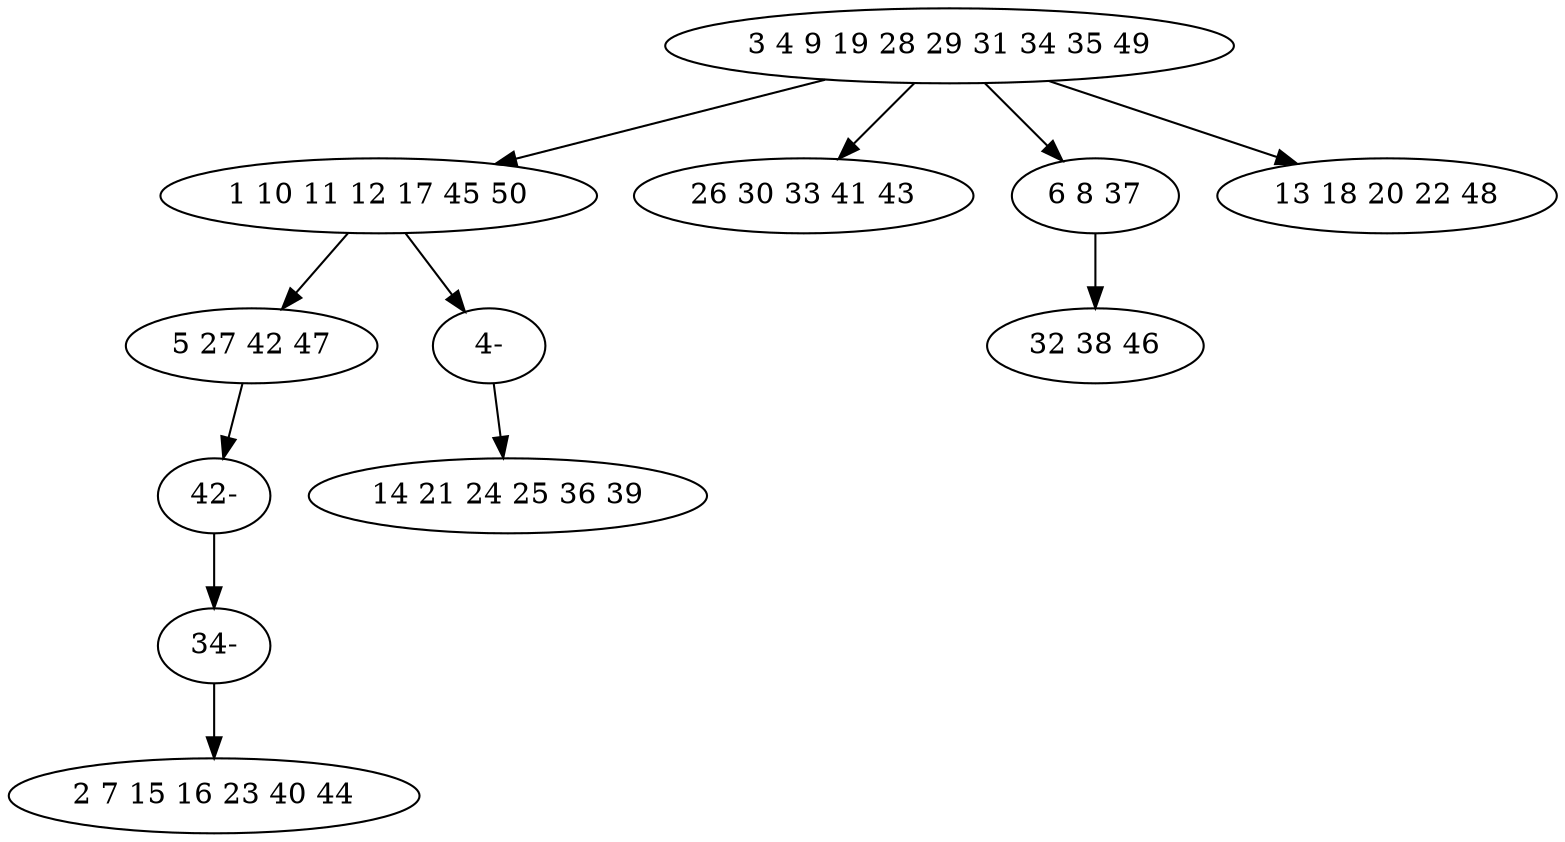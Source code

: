 digraph true_tree {
	"0" -> "1"
	"0" -> "2"
	"0" -> "3"
	"3" -> "4"
	"1" -> "5"
	"5" -> "9"
	"0" -> "7"
	"1" -> "11"
	"9" -> "10"
	"10" -> "6"
	"11" -> "8"
	"0" [label="3 4 9 19 28 29 31 34 35 49"];
	"1" [label="1 10 11 12 17 45 50"];
	"2" [label="26 30 33 41 43"];
	"3" [label="6 8 37"];
	"4" [label="32 38 46"];
	"5" [label="5 27 42 47"];
	"6" [label="2 7 15 16 23 40 44"];
	"7" [label="13 18 20 22 48"];
	"8" [label="14 21 24 25 36 39"];
	"9" [label="42-"];
	"10" [label="34-"];
	"11" [label="4-"];
}
